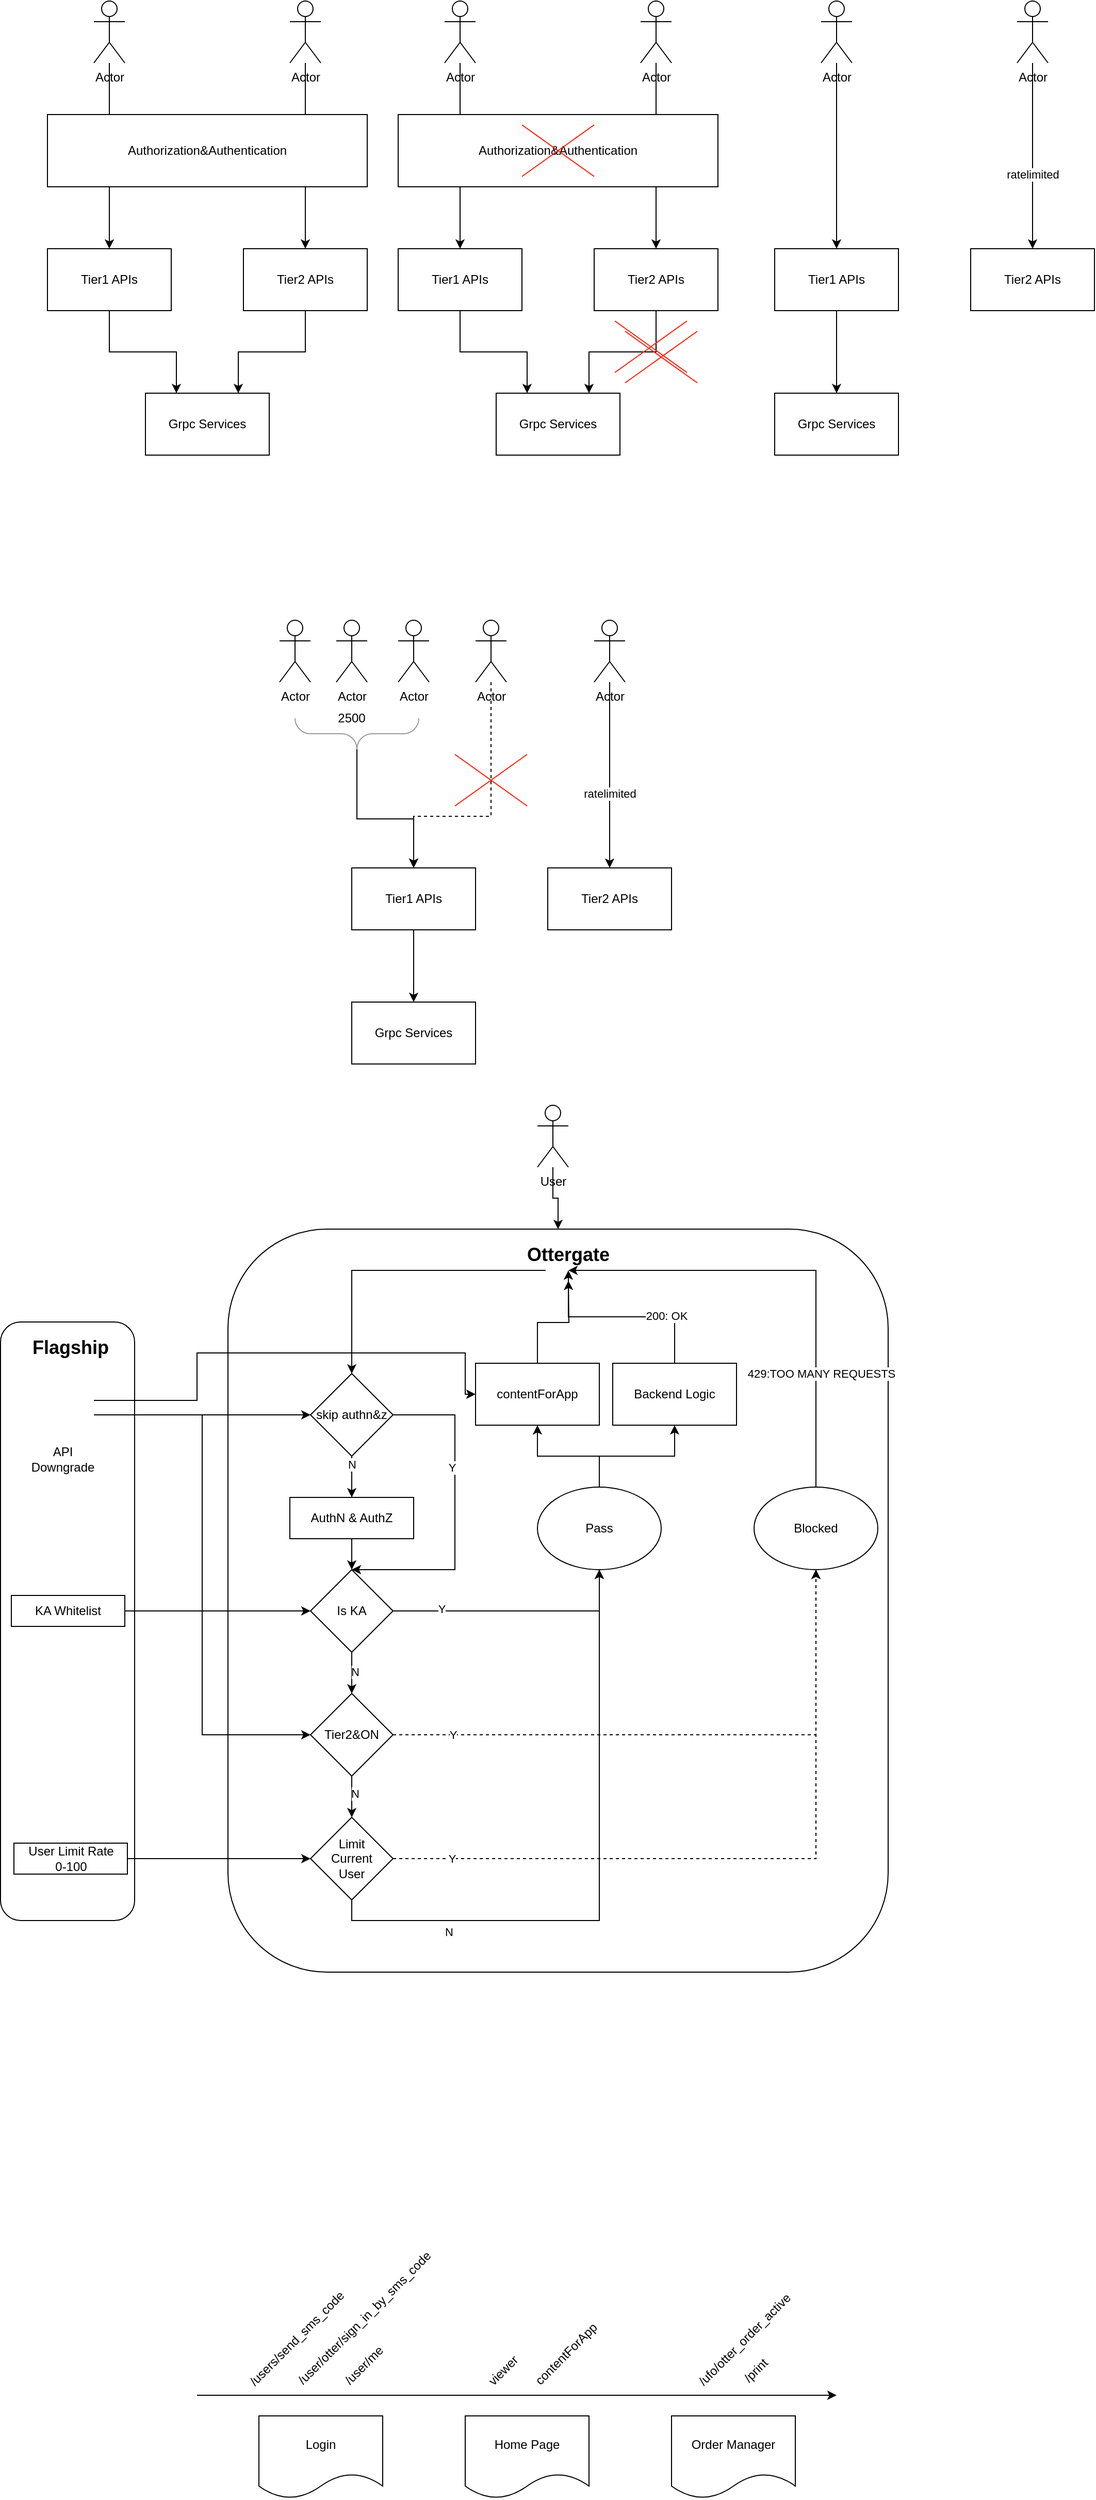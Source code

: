 <mxfile version="21.6.8" type="github">
  <diagram name="Page-1" id="HigoGXE5F1L-oP3TMgxl">
    <mxGraphModel dx="1391" dy="1130" grid="1" gridSize="10" guides="1" tooltips="1" connect="1" arrows="1" fold="1" page="1" pageScale="1" pageWidth="850" pageHeight="1100" math="0" shadow="0">
      <root>
        <mxCell id="0" />
        <mxCell id="1" parent="0" />
        <mxCell id="3wtRpa9zUvnlP66Nhv2E-26" value="" style="rounded=1;whiteSpace=wrap;html=1;" vertex="1" parent="1">
          <mxGeometry x="260" y="1240" width="640" height="720" as="geometry" />
        </mxCell>
        <mxCell id="6AUmhATwHjRcd2S4S1oP-8" style="edgeStyle=orthogonalEdgeStyle;rounded=0;orthogonalLoop=1;jettySize=auto;html=1;exitX=0.5;exitY=1;exitDx=0;exitDy=0;entryX=0.25;entryY=0;entryDx=0;entryDy=0;" parent="1" source="6AUmhATwHjRcd2S4S1oP-1" target="6AUmhATwHjRcd2S4S1oP-4" edge="1">
          <mxGeometry relative="1" as="geometry" />
        </mxCell>
        <mxCell id="6AUmhATwHjRcd2S4S1oP-1" value="Tier1 APIs" style="rounded=0;whiteSpace=wrap;html=1;" parent="1" vertex="1">
          <mxGeometry x="85" y="290" width="120" height="60" as="geometry" />
        </mxCell>
        <mxCell id="6AUmhATwHjRcd2S4S1oP-9" style="edgeStyle=orthogonalEdgeStyle;rounded=0;orthogonalLoop=1;jettySize=auto;html=1;exitX=0.5;exitY=1;exitDx=0;exitDy=0;entryX=0.75;entryY=0;entryDx=0;entryDy=0;" parent="1" source="6AUmhATwHjRcd2S4S1oP-2" target="6AUmhATwHjRcd2S4S1oP-4" edge="1">
          <mxGeometry relative="1" as="geometry" />
        </mxCell>
        <mxCell id="6AUmhATwHjRcd2S4S1oP-2" value="Tier2 APIs" style="rounded=0;whiteSpace=wrap;html=1;" parent="1" vertex="1">
          <mxGeometry x="275" y="290" width="120" height="60" as="geometry" />
        </mxCell>
        <mxCell id="6AUmhATwHjRcd2S4S1oP-13" style="edgeStyle=orthogonalEdgeStyle;rounded=0;orthogonalLoop=1;jettySize=auto;html=1;" parent="1" source="6AUmhATwHjRcd2S4S1oP-3" target="6AUmhATwHjRcd2S4S1oP-1" edge="1">
          <mxGeometry relative="1" as="geometry" />
        </mxCell>
        <mxCell id="6AUmhATwHjRcd2S4S1oP-3" value="Actor" style="shape=umlActor;verticalLabelPosition=bottom;verticalAlign=top;html=1;outlineConnect=0;" parent="1" vertex="1">
          <mxGeometry x="130" y="50" width="30" height="60" as="geometry" />
        </mxCell>
        <mxCell id="6AUmhATwHjRcd2S4S1oP-4" value="Grpc Services" style="rounded=0;whiteSpace=wrap;html=1;" parent="1" vertex="1">
          <mxGeometry x="180" y="430" width="120" height="60" as="geometry" />
        </mxCell>
        <mxCell id="6AUmhATwHjRcd2S4S1oP-7" style="edgeStyle=orthogonalEdgeStyle;rounded=0;orthogonalLoop=1;jettySize=auto;html=1;" parent="1" source="6AUmhATwHjRcd2S4S1oP-5" target="6AUmhATwHjRcd2S4S1oP-2" edge="1">
          <mxGeometry relative="1" as="geometry" />
        </mxCell>
        <mxCell id="6AUmhATwHjRcd2S4S1oP-5" value="Actor" style="shape=umlActor;verticalLabelPosition=bottom;verticalAlign=top;html=1;outlineConnect=0;" parent="1" vertex="1">
          <mxGeometry x="320" y="50" width="30" height="60" as="geometry" />
        </mxCell>
        <mxCell id="6AUmhATwHjRcd2S4S1oP-10" value="Authorization&amp;amp;Authentication" style="rounded=0;whiteSpace=wrap;html=1;" parent="1" vertex="1">
          <mxGeometry x="85" y="160" width="310" height="70" as="geometry" />
        </mxCell>
        <mxCell id="6AUmhATwHjRcd2S4S1oP-14" style="edgeStyle=orthogonalEdgeStyle;rounded=0;orthogonalLoop=1;jettySize=auto;html=1;exitX=0.5;exitY=1;exitDx=0;exitDy=0;entryX=0.25;entryY=0;entryDx=0;entryDy=0;" parent="1" source="6AUmhATwHjRcd2S4S1oP-15" target="6AUmhATwHjRcd2S4S1oP-20" edge="1">
          <mxGeometry relative="1" as="geometry" />
        </mxCell>
        <mxCell id="6AUmhATwHjRcd2S4S1oP-15" value="Tier1 APIs" style="rounded=0;whiteSpace=wrap;html=1;" parent="1" vertex="1">
          <mxGeometry x="425" y="290" width="120" height="60" as="geometry" />
        </mxCell>
        <mxCell id="6AUmhATwHjRcd2S4S1oP-16" style="edgeStyle=orthogonalEdgeStyle;rounded=0;orthogonalLoop=1;jettySize=auto;html=1;exitX=0.5;exitY=1;exitDx=0;exitDy=0;entryX=0.75;entryY=0;entryDx=0;entryDy=0;" parent="1" source="6AUmhATwHjRcd2S4S1oP-17" target="6AUmhATwHjRcd2S4S1oP-20" edge="1">
          <mxGeometry relative="1" as="geometry" />
        </mxCell>
        <mxCell id="6AUmhATwHjRcd2S4S1oP-17" value="Tier2 APIs" style="rounded=0;whiteSpace=wrap;html=1;" parent="1" vertex="1">
          <mxGeometry x="615" y="290" width="120" height="60" as="geometry" />
        </mxCell>
        <mxCell id="6AUmhATwHjRcd2S4S1oP-18" style="edgeStyle=orthogonalEdgeStyle;rounded=0;orthogonalLoop=1;jettySize=auto;html=1;" parent="1" source="6AUmhATwHjRcd2S4S1oP-19" target="6AUmhATwHjRcd2S4S1oP-15" edge="1">
          <mxGeometry relative="1" as="geometry">
            <Array as="points">
              <mxPoint x="485" y="220" />
              <mxPoint x="485" y="220" />
            </Array>
          </mxGeometry>
        </mxCell>
        <mxCell id="6AUmhATwHjRcd2S4S1oP-19" value="Actor" style="shape=umlActor;verticalLabelPosition=bottom;verticalAlign=top;html=1;outlineConnect=0;" parent="1" vertex="1">
          <mxGeometry x="470" y="50" width="30" height="60" as="geometry" />
        </mxCell>
        <mxCell id="6AUmhATwHjRcd2S4S1oP-20" value="Grpc Services" style="rounded=0;whiteSpace=wrap;html=1;" parent="1" vertex="1">
          <mxGeometry x="520" y="430" width="120" height="60" as="geometry" />
        </mxCell>
        <mxCell id="6AUmhATwHjRcd2S4S1oP-21" style="edgeStyle=orthogonalEdgeStyle;rounded=0;orthogonalLoop=1;jettySize=auto;html=1;" parent="1" source="6AUmhATwHjRcd2S4S1oP-22" target="6AUmhATwHjRcd2S4S1oP-17" edge="1">
          <mxGeometry relative="1" as="geometry" />
        </mxCell>
        <mxCell id="6AUmhATwHjRcd2S4S1oP-22" value="Actor" style="shape=umlActor;verticalLabelPosition=bottom;verticalAlign=top;html=1;outlineConnect=0;" parent="1" vertex="1">
          <mxGeometry x="660" y="50" width="30" height="60" as="geometry" />
        </mxCell>
        <mxCell id="6AUmhATwHjRcd2S4S1oP-23" value="Authorization&amp;amp;Authentication" style="rounded=0;whiteSpace=wrap;html=1;" parent="1" vertex="1">
          <mxGeometry x="425" y="160" width="310" height="70" as="geometry" />
        </mxCell>
        <mxCell id="6AUmhATwHjRcd2S4S1oP-26" value="" style="group" parent="1" vertex="1" connectable="0">
          <mxGeometry x="545" y="170" width="70" height="50" as="geometry" />
        </mxCell>
        <mxCell id="6AUmhATwHjRcd2S4S1oP-24" value="" style="endArrow=none;html=1;rounded=0;strokeColor=#FF1900;" parent="6AUmhATwHjRcd2S4S1oP-26" edge="1">
          <mxGeometry width="50" height="50" relative="1" as="geometry">
            <mxPoint y="50" as="sourcePoint" />
            <mxPoint x="70" as="targetPoint" />
          </mxGeometry>
        </mxCell>
        <mxCell id="6AUmhATwHjRcd2S4S1oP-25" value="" style="endArrow=none;html=1;rounded=0;strokeColor=#FF1900;" parent="6AUmhATwHjRcd2S4S1oP-26" edge="1">
          <mxGeometry width="50" height="50" relative="1" as="geometry">
            <mxPoint as="sourcePoint" />
            <mxPoint x="70" y="50" as="targetPoint" />
          </mxGeometry>
        </mxCell>
        <mxCell id="6AUmhATwHjRcd2S4S1oP-27" value="" style="group" parent="1" vertex="1" connectable="0">
          <mxGeometry x="635" y="360" width="70" height="50" as="geometry" />
        </mxCell>
        <mxCell id="6AUmhATwHjRcd2S4S1oP-28" value="" style="endArrow=none;html=1;rounded=0;strokeColor=#FF1900;" parent="6AUmhATwHjRcd2S4S1oP-27" edge="1">
          <mxGeometry width="50" height="50" relative="1" as="geometry">
            <mxPoint y="50" as="sourcePoint" />
            <mxPoint x="70" as="targetPoint" />
          </mxGeometry>
        </mxCell>
        <mxCell id="6AUmhATwHjRcd2S4S1oP-29" value="" style="endArrow=none;html=1;rounded=0;strokeColor=#FF1900;" parent="6AUmhATwHjRcd2S4S1oP-27" edge="1">
          <mxGeometry width="50" height="50" relative="1" as="geometry">
            <mxPoint as="sourcePoint" />
            <mxPoint x="70" y="50" as="targetPoint" />
          </mxGeometry>
        </mxCell>
        <mxCell id="6AUmhATwHjRcd2S4S1oP-30" style="edgeStyle=orthogonalEdgeStyle;rounded=0;orthogonalLoop=1;jettySize=auto;html=1;exitX=0.5;exitY=1;exitDx=0;exitDy=0;entryX=0.5;entryY=0;entryDx=0;entryDy=0;" parent="1" source="6AUmhATwHjRcd2S4S1oP-31" target="6AUmhATwHjRcd2S4S1oP-36" edge="1">
          <mxGeometry relative="1" as="geometry" />
        </mxCell>
        <mxCell id="6AUmhATwHjRcd2S4S1oP-31" value="Tier1 APIs" style="rounded=0;whiteSpace=wrap;html=1;" parent="1" vertex="1">
          <mxGeometry x="790" y="290" width="120" height="60" as="geometry" />
        </mxCell>
        <mxCell id="6AUmhATwHjRcd2S4S1oP-33" value="Tier2 APIs" style="rounded=0;whiteSpace=wrap;html=1;" parent="1" vertex="1">
          <mxGeometry x="980" y="290" width="120" height="60" as="geometry" />
        </mxCell>
        <mxCell id="6AUmhATwHjRcd2S4S1oP-34" style="edgeStyle=orthogonalEdgeStyle;rounded=0;orthogonalLoop=1;jettySize=auto;html=1;" parent="1" source="6AUmhATwHjRcd2S4S1oP-35" target="6AUmhATwHjRcd2S4S1oP-31" edge="1">
          <mxGeometry relative="1" as="geometry" />
        </mxCell>
        <mxCell id="6AUmhATwHjRcd2S4S1oP-35" value="Actor" style="shape=umlActor;verticalLabelPosition=bottom;verticalAlign=top;html=1;outlineConnect=0;" parent="1" vertex="1">
          <mxGeometry x="835" y="50" width="30" height="60" as="geometry" />
        </mxCell>
        <mxCell id="6AUmhATwHjRcd2S4S1oP-36" value="Grpc Services" style="rounded=0;whiteSpace=wrap;html=1;" parent="1" vertex="1">
          <mxGeometry x="790" y="430" width="120" height="60" as="geometry" />
        </mxCell>
        <mxCell id="6AUmhATwHjRcd2S4S1oP-37" style="edgeStyle=orthogonalEdgeStyle;rounded=0;orthogonalLoop=1;jettySize=auto;html=1;" parent="1" source="6AUmhATwHjRcd2S4S1oP-38" target="6AUmhATwHjRcd2S4S1oP-33" edge="1">
          <mxGeometry relative="1" as="geometry" />
        </mxCell>
        <mxCell id="6AUmhATwHjRcd2S4S1oP-40" value="ratelimited" style="edgeLabel;html=1;align=center;verticalAlign=middle;resizable=0;points=[];" parent="6AUmhATwHjRcd2S4S1oP-37" vertex="1" connectable="0">
          <mxGeometry x="0.183" relative="1" as="geometry">
            <mxPoint y="1" as="offset" />
          </mxGeometry>
        </mxCell>
        <mxCell id="6AUmhATwHjRcd2S4S1oP-38" value="Actor" style="shape=umlActor;verticalLabelPosition=bottom;verticalAlign=top;html=1;outlineConnect=0;" parent="1" vertex="1">
          <mxGeometry x="1025" y="50" width="30" height="60" as="geometry" />
        </mxCell>
        <mxCell id="3wtRpa9zUvnlP66Nhv2E-1" style="edgeStyle=orthogonalEdgeStyle;rounded=0;orthogonalLoop=1;jettySize=auto;html=1;exitX=0.5;exitY=1;exitDx=0;exitDy=0;entryX=0.5;entryY=0;entryDx=0;entryDy=0;" edge="1" parent="1" source="3wtRpa9zUvnlP66Nhv2E-2" target="3wtRpa9zUvnlP66Nhv2E-6">
          <mxGeometry relative="1" as="geometry" />
        </mxCell>
        <mxCell id="3wtRpa9zUvnlP66Nhv2E-2" value="Tier1 APIs" style="rounded=0;whiteSpace=wrap;html=1;" vertex="1" parent="1">
          <mxGeometry x="380" y="890" width="120" height="60" as="geometry" />
        </mxCell>
        <mxCell id="3wtRpa9zUvnlP66Nhv2E-3" value="Tier2 APIs" style="rounded=0;whiteSpace=wrap;html=1;" vertex="1" parent="1">
          <mxGeometry x="570" y="890" width="120" height="60" as="geometry" />
        </mxCell>
        <mxCell id="3wtRpa9zUvnlP66Nhv2E-4" style="edgeStyle=orthogonalEdgeStyle;rounded=0;orthogonalLoop=1;jettySize=auto;html=1;exitX=0.5;exitY=0.286;exitDx=0;exitDy=0;exitPerimeter=0;" edge="1" parent="1" source="3wtRpa9zUvnlP66Nhv2E-15" target="3wtRpa9zUvnlP66Nhv2E-2">
          <mxGeometry relative="1" as="geometry" />
        </mxCell>
        <mxCell id="3wtRpa9zUvnlP66Nhv2E-5" value="Actor" style="shape=umlActor;verticalLabelPosition=bottom;verticalAlign=top;html=1;outlineConnect=0;" vertex="1" parent="1">
          <mxGeometry x="425" y="650" width="30" height="60" as="geometry" />
        </mxCell>
        <mxCell id="3wtRpa9zUvnlP66Nhv2E-6" value="Grpc Services" style="rounded=0;whiteSpace=wrap;html=1;" vertex="1" parent="1">
          <mxGeometry x="380" y="1020" width="120" height="60" as="geometry" />
        </mxCell>
        <mxCell id="3wtRpa9zUvnlP66Nhv2E-7" style="edgeStyle=orthogonalEdgeStyle;rounded=0;orthogonalLoop=1;jettySize=auto;html=1;" edge="1" parent="1" source="3wtRpa9zUvnlP66Nhv2E-9" target="3wtRpa9zUvnlP66Nhv2E-3">
          <mxGeometry relative="1" as="geometry" />
        </mxCell>
        <mxCell id="3wtRpa9zUvnlP66Nhv2E-8" value="ratelimited" style="edgeLabel;html=1;align=center;verticalAlign=middle;resizable=0;points=[];" vertex="1" connectable="0" parent="3wtRpa9zUvnlP66Nhv2E-7">
          <mxGeometry x="0.183" relative="1" as="geometry">
            <mxPoint y="1" as="offset" />
          </mxGeometry>
        </mxCell>
        <mxCell id="3wtRpa9zUvnlP66Nhv2E-9" value="Actor" style="shape=umlActor;verticalLabelPosition=bottom;verticalAlign=top;html=1;outlineConnect=0;" vertex="1" parent="1">
          <mxGeometry x="615" y="650" width="30" height="60" as="geometry" />
        </mxCell>
        <mxCell id="3wtRpa9zUvnlP66Nhv2E-10" value="Actor" style="shape=umlActor;verticalLabelPosition=bottom;verticalAlign=top;html=1;outlineConnect=0;" vertex="1" parent="1">
          <mxGeometry x="365" y="650" width="30" height="60" as="geometry" />
        </mxCell>
        <mxCell id="3wtRpa9zUvnlP66Nhv2E-17" style="edgeStyle=orthogonalEdgeStyle;rounded=0;orthogonalLoop=1;jettySize=auto;html=1;dashed=1;" edge="1" parent="1" source="3wtRpa9zUvnlP66Nhv2E-11" target="3wtRpa9zUvnlP66Nhv2E-2">
          <mxGeometry relative="1" as="geometry">
            <Array as="points">
              <mxPoint x="515" y="840" />
              <mxPoint x="440" y="840" />
            </Array>
          </mxGeometry>
        </mxCell>
        <mxCell id="3wtRpa9zUvnlP66Nhv2E-11" value="Actor" style="shape=umlActor;verticalLabelPosition=bottom;verticalAlign=top;html=1;outlineConnect=0;" vertex="1" parent="1">
          <mxGeometry x="500" y="650" width="30" height="60" as="geometry" />
        </mxCell>
        <mxCell id="3wtRpa9zUvnlP66Nhv2E-12" value="Actor" style="shape=umlActor;verticalLabelPosition=bottom;verticalAlign=top;html=1;outlineConnect=0;" vertex="1" parent="1">
          <mxGeometry x="310" y="650" width="30" height="60" as="geometry" />
        </mxCell>
        <mxCell id="3wtRpa9zUvnlP66Nhv2E-15" value="" style="labelPosition=right;align=left;strokeWidth=1;shape=mxgraph.mockup.markup.curlyBrace;html=1;shadow=0;dashed=0;strokeColor=#999999;direction=north;rotation=-90;" vertex="1" parent="1">
          <mxGeometry x="350" y="700" width="70" height="120" as="geometry" />
        </mxCell>
        <mxCell id="3wtRpa9zUvnlP66Nhv2E-16" value="2500" style="text;html=1;strokeColor=none;fillColor=none;align=center;verticalAlign=middle;whiteSpace=wrap;rounded=0;" vertex="1" parent="1">
          <mxGeometry x="350" y="730" width="60" height="30" as="geometry" />
        </mxCell>
        <mxCell id="3wtRpa9zUvnlP66Nhv2E-18" value="" style="group" vertex="1" connectable="0" parent="1">
          <mxGeometry x="480" y="780" width="70" height="50" as="geometry" />
        </mxCell>
        <mxCell id="3wtRpa9zUvnlP66Nhv2E-19" value="" style="endArrow=none;html=1;rounded=0;strokeColor=#FF1900;" edge="1" parent="3wtRpa9zUvnlP66Nhv2E-18">
          <mxGeometry width="50" height="50" relative="1" as="geometry">
            <mxPoint y="50" as="sourcePoint" />
            <mxPoint x="70" as="targetPoint" />
          </mxGeometry>
        </mxCell>
        <mxCell id="3wtRpa9zUvnlP66Nhv2E-20" value="" style="endArrow=none;html=1;rounded=0;strokeColor=#FF1900;" edge="1" parent="3wtRpa9zUvnlP66Nhv2E-18">
          <mxGeometry width="50" height="50" relative="1" as="geometry">
            <mxPoint as="sourcePoint" />
            <mxPoint x="70" y="50" as="targetPoint" />
          </mxGeometry>
        </mxCell>
        <mxCell id="3wtRpa9zUvnlP66Nhv2E-21" value="" style="group" vertex="1" connectable="0" parent="1">
          <mxGeometry x="645" y="370" width="70" height="50" as="geometry" />
        </mxCell>
        <mxCell id="3wtRpa9zUvnlP66Nhv2E-22" value="" style="endArrow=none;html=1;rounded=0;strokeColor=#FF1900;" edge="1" parent="3wtRpa9zUvnlP66Nhv2E-21">
          <mxGeometry width="50" height="50" relative="1" as="geometry">
            <mxPoint y="50" as="sourcePoint" />
            <mxPoint x="70" as="targetPoint" />
          </mxGeometry>
        </mxCell>
        <mxCell id="3wtRpa9zUvnlP66Nhv2E-23" value="" style="endArrow=none;html=1;rounded=0;strokeColor=#FF1900;" edge="1" parent="3wtRpa9zUvnlP66Nhv2E-21">
          <mxGeometry width="50" height="50" relative="1" as="geometry">
            <mxPoint as="sourcePoint" />
            <mxPoint x="70" y="50" as="targetPoint" />
          </mxGeometry>
        </mxCell>
        <mxCell id="3wtRpa9zUvnlP66Nhv2E-32" style="edgeStyle=orthogonalEdgeStyle;rounded=0;orthogonalLoop=1;jettySize=auto;html=1;entryX=0.5;entryY=0;entryDx=0;entryDy=0;exitX=0.5;exitY=1;exitDx=0;exitDy=0;" edge="1" parent="1" source="3wtRpa9zUvnlP66Nhv2E-78" target="3wtRpa9zUvnlP66Nhv2E-31">
          <mxGeometry relative="1" as="geometry">
            <mxPoint x="380" y="1440" as="sourcePoint" />
          </mxGeometry>
        </mxCell>
        <mxCell id="3wtRpa9zUvnlP66Nhv2E-80" value="N" style="edgeLabel;html=1;align=center;verticalAlign=middle;resizable=0;points=[];" vertex="1" connectable="0" parent="3wtRpa9zUvnlP66Nhv2E-32">
          <mxGeometry x="-0.6" relative="1" as="geometry">
            <mxPoint as="offset" />
          </mxGeometry>
        </mxCell>
        <mxCell id="3wtRpa9zUvnlP66Nhv2E-29" style="edgeStyle=orthogonalEdgeStyle;rounded=0;orthogonalLoop=1;jettySize=auto;html=1;entryX=0.5;entryY=0;entryDx=0;entryDy=0;" edge="1" parent="1" source="3wtRpa9zUvnlP66Nhv2E-25" target="3wtRpa9zUvnlP66Nhv2E-26">
          <mxGeometry relative="1" as="geometry" />
        </mxCell>
        <mxCell id="3wtRpa9zUvnlP66Nhv2E-25" value="User" style="shape=umlActor;verticalLabelPosition=bottom;verticalAlign=top;html=1;outlineConnect=0;" vertex="1" parent="1">
          <mxGeometry x="560" y="1120" width="30" height="60" as="geometry" />
        </mxCell>
        <mxCell id="3wtRpa9zUvnlP66Nhv2E-30" style="edgeStyle=orthogonalEdgeStyle;rounded=0;orthogonalLoop=1;jettySize=auto;html=1;exitX=0.133;exitY=1;exitDx=0;exitDy=0;entryX=0.5;entryY=0;entryDx=0;entryDy=0;exitPerimeter=0;" edge="1" parent="1" source="3wtRpa9zUvnlP66Nhv2E-27" target="3wtRpa9zUvnlP66Nhv2E-78">
          <mxGeometry relative="1" as="geometry">
            <mxPoint x="380" y="1410" as="targetPoint" />
            <Array as="points">
              <mxPoint x="380" y="1280" />
            </Array>
          </mxGeometry>
        </mxCell>
        <mxCell id="3wtRpa9zUvnlP66Nhv2E-27" value="&lt;b&gt;&lt;font style=&quot;font-size: 18px;&quot;&gt;Ottergate&lt;/font&gt;&lt;/b&gt;" style="text;html=1;strokeColor=none;fillColor=none;align=center;verticalAlign=middle;whiteSpace=wrap;rounded=0;" vertex="1" parent="1">
          <mxGeometry x="560" y="1250" width="60" height="30" as="geometry" />
        </mxCell>
        <mxCell id="3wtRpa9zUvnlP66Nhv2E-48" style="edgeStyle=orthogonalEdgeStyle;rounded=0;orthogonalLoop=1;jettySize=auto;html=1;exitX=0.5;exitY=1;exitDx=0;exitDy=0;entryX=0.5;entryY=0;entryDx=0;entryDy=0;" edge="1" parent="1" source="3wtRpa9zUvnlP66Nhv2E-31" target="3wtRpa9zUvnlP66Nhv2E-38">
          <mxGeometry relative="1" as="geometry" />
        </mxCell>
        <mxCell id="3wtRpa9zUvnlP66Nhv2E-31" value="AuthN &amp;amp; AuthZ" style="rounded=0;whiteSpace=wrap;html=1;" vertex="1" parent="1">
          <mxGeometry x="320" y="1500" width="120" height="40" as="geometry" />
        </mxCell>
        <mxCell id="3wtRpa9zUvnlP66Nhv2E-34" value="" style="rounded=1;whiteSpace=wrap;html=1;" vertex="1" parent="1">
          <mxGeometry x="39.5" y="1330" width="130" height="580" as="geometry" />
        </mxCell>
        <mxCell id="3wtRpa9zUvnlP66Nhv2E-35" value="&lt;b&gt;&lt;font style=&quot;font-size: 18px;&quot;&gt;Flagship&lt;/font&gt;&lt;/b&gt;" style="text;html=1;strokeColor=none;fillColor=none;align=center;verticalAlign=middle;whiteSpace=wrap;rounded=0;" vertex="1" parent="1">
          <mxGeometry x="60" y="1340" width="95" height="30" as="geometry" />
        </mxCell>
        <mxCell id="3wtRpa9zUvnlP66Nhv2E-37" style="edgeStyle=orthogonalEdgeStyle;rounded=0;orthogonalLoop=1;jettySize=auto;html=1;exitX=1;exitY=0.5;exitDx=0;exitDy=0;entryX=0;entryY=0.5;entryDx=0;entryDy=0;" edge="1" parent="1" source="3wtRpa9zUvnlP66Nhv2E-36" target="3wtRpa9zUvnlP66Nhv2E-38">
          <mxGeometry relative="1" as="geometry">
            <mxPoint x="320" y="1610" as="targetPoint" />
          </mxGeometry>
        </mxCell>
        <mxCell id="3wtRpa9zUvnlP66Nhv2E-36" value="KA Whitelist" style="rounded=0;whiteSpace=wrap;html=1;" vertex="1" parent="1">
          <mxGeometry x="50" y="1595" width="110" height="30" as="geometry" />
        </mxCell>
        <mxCell id="3wtRpa9zUvnlP66Nhv2E-39" style="edgeStyle=orthogonalEdgeStyle;rounded=0;orthogonalLoop=1;jettySize=auto;html=1;entryX=0.5;entryY=1;entryDx=0;entryDy=0;" edge="1" parent="1" source="3wtRpa9zUvnlP66Nhv2E-38" target="3wtRpa9zUvnlP66Nhv2E-49">
          <mxGeometry relative="1" as="geometry" />
        </mxCell>
        <mxCell id="3wtRpa9zUvnlP66Nhv2E-40" value="Y" style="edgeLabel;html=1;align=center;verticalAlign=middle;resizable=0;points=[];" vertex="1" connectable="0" parent="3wtRpa9zUvnlP66Nhv2E-39">
          <mxGeometry x="-0.608" y="2" relative="1" as="geometry">
            <mxPoint as="offset" />
          </mxGeometry>
        </mxCell>
        <mxCell id="3wtRpa9zUvnlP66Nhv2E-46" style="edgeStyle=orthogonalEdgeStyle;rounded=0;orthogonalLoop=1;jettySize=auto;html=1;exitX=0.5;exitY=1;exitDx=0;exitDy=0;entryX=0.5;entryY=0;entryDx=0;entryDy=0;" edge="1" parent="1" source="3wtRpa9zUvnlP66Nhv2E-38" target="3wtRpa9zUvnlP66Nhv2E-44">
          <mxGeometry relative="1" as="geometry" />
        </mxCell>
        <mxCell id="3wtRpa9zUvnlP66Nhv2E-47" value="N" style="edgeLabel;html=1;align=center;verticalAlign=middle;resizable=0;points=[];" vertex="1" connectable="0" parent="3wtRpa9zUvnlP66Nhv2E-46">
          <mxGeometry x="-0.05" y="3" relative="1" as="geometry">
            <mxPoint as="offset" />
          </mxGeometry>
        </mxCell>
        <mxCell id="3wtRpa9zUvnlP66Nhv2E-38" value="Is KA" style="rhombus;whiteSpace=wrap;html=1;" vertex="1" parent="1">
          <mxGeometry x="340" y="1570" width="80" height="80" as="geometry" />
        </mxCell>
        <mxCell id="3wtRpa9zUvnlP66Nhv2E-76" style="edgeStyle=orthogonalEdgeStyle;rounded=0;orthogonalLoop=1;jettySize=auto;html=1;exitX=1;exitY=0.5;exitDx=0;exitDy=0;entryX=0;entryY=0.5;entryDx=0;entryDy=0;" edge="1" parent="1" source="3wtRpa9zUvnlP66Nhv2E-42" target="3wtRpa9zUvnlP66Nhv2E-52">
          <mxGeometry relative="1" as="geometry" />
        </mxCell>
        <mxCell id="3wtRpa9zUvnlP66Nhv2E-42" value="User Limit Rate&lt;br&gt;0-100" style="rounded=0;whiteSpace=wrap;html=1;" vertex="1" parent="1">
          <mxGeometry x="52.5" y="1835" width="110" height="30" as="geometry" />
        </mxCell>
        <mxCell id="3wtRpa9zUvnlP66Nhv2E-51" style="edgeStyle=orthogonalEdgeStyle;rounded=0;orthogonalLoop=1;jettySize=auto;html=1;exitX=1;exitY=0.5;exitDx=0;exitDy=0;entryX=0.5;entryY=1;entryDx=0;entryDy=0;dashed=1;" edge="1" parent="1" source="3wtRpa9zUvnlP66Nhv2E-44" target="3wtRpa9zUvnlP66Nhv2E-50">
          <mxGeometry relative="1" as="geometry" />
        </mxCell>
        <mxCell id="3wtRpa9zUvnlP66Nhv2E-66" value="Y" style="edgeLabel;html=1;align=center;verticalAlign=middle;resizable=0;points=[];" vertex="1" connectable="0" parent="3wtRpa9zUvnlP66Nhv2E-51">
          <mxGeometry x="-0.873" y="-2" relative="1" as="geometry">
            <mxPoint x="22" y="-2" as="offset" />
          </mxGeometry>
        </mxCell>
        <mxCell id="3wtRpa9zUvnlP66Nhv2E-57" style="edgeStyle=orthogonalEdgeStyle;rounded=0;orthogonalLoop=1;jettySize=auto;html=1;exitX=0.5;exitY=1;exitDx=0;exitDy=0;entryX=0.5;entryY=0;entryDx=0;entryDy=0;" edge="1" parent="1" source="3wtRpa9zUvnlP66Nhv2E-44" target="3wtRpa9zUvnlP66Nhv2E-52">
          <mxGeometry relative="1" as="geometry" />
        </mxCell>
        <mxCell id="3wtRpa9zUvnlP66Nhv2E-58" value="N" style="edgeLabel;html=1;align=center;verticalAlign=middle;resizable=0;points=[];" vertex="1" connectable="0" parent="3wtRpa9zUvnlP66Nhv2E-57">
          <mxGeometry x="-0.15" y="3" relative="1" as="geometry">
            <mxPoint as="offset" />
          </mxGeometry>
        </mxCell>
        <mxCell id="3wtRpa9zUvnlP66Nhv2E-44" value="Tier2&amp;amp;ON" style="rhombus;whiteSpace=wrap;html=1;" vertex="1" parent="1">
          <mxGeometry x="340" y="1690" width="80" height="80" as="geometry" />
        </mxCell>
        <mxCell id="3wtRpa9zUvnlP66Nhv2E-73" style="edgeStyle=orthogonalEdgeStyle;rounded=0;orthogonalLoop=1;jettySize=auto;html=1;exitX=0.5;exitY=0;exitDx=0;exitDy=0;entryX=0.5;entryY=1;entryDx=0;entryDy=0;" edge="1" parent="1" source="3wtRpa9zUvnlP66Nhv2E-49" target="3wtRpa9zUvnlP66Nhv2E-72">
          <mxGeometry relative="1" as="geometry" />
        </mxCell>
        <mxCell id="3wtRpa9zUvnlP66Nhv2E-107" style="edgeStyle=orthogonalEdgeStyle;rounded=0;orthogonalLoop=1;jettySize=auto;html=1;exitX=0.5;exitY=0;exitDx=0;exitDy=0;" edge="1" parent="1" source="3wtRpa9zUvnlP66Nhv2E-49" target="3wtRpa9zUvnlP66Nhv2E-105">
          <mxGeometry relative="1" as="geometry" />
        </mxCell>
        <mxCell id="3wtRpa9zUvnlP66Nhv2E-49" value="Pass" style="ellipse;whiteSpace=wrap;html=1;" vertex="1" parent="1">
          <mxGeometry x="560" y="1490" width="120" height="80" as="geometry" />
        </mxCell>
        <mxCell id="3wtRpa9zUvnlP66Nhv2E-69" style="edgeStyle=orthogonalEdgeStyle;rounded=0;orthogonalLoop=1;jettySize=auto;html=1;exitX=0.5;exitY=0;exitDx=0;exitDy=0;entryX=0.5;entryY=1;entryDx=0;entryDy=0;" edge="1" parent="1" source="3wtRpa9zUvnlP66Nhv2E-50" target="3wtRpa9zUvnlP66Nhv2E-27">
          <mxGeometry relative="1" as="geometry">
            <mxPoint x="680" y="1260" as="targetPoint" />
            <Array as="points">
              <mxPoint x="830" y="1280" />
            </Array>
          </mxGeometry>
        </mxCell>
        <mxCell id="3wtRpa9zUvnlP66Nhv2E-70" value="429:TOO MANY REQUESTS" style="edgeLabel;html=1;align=center;verticalAlign=middle;resizable=0;points=[];" vertex="1" connectable="0" parent="3wtRpa9zUvnlP66Nhv2E-69">
          <mxGeometry x="0.189" y="2" relative="1" as="geometry">
            <mxPoint x="62" y="98" as="offset" />
          </mxGeometry>
        </mxCell>
        <mxCell id="3wtRpa9zUvnlP66Nhv2E-50" value="Blocked" style="ellipse;whiteSpace=wrap;html=1;" vertex="1" parent="1">
          <mxGeometry x="770" y="1490" width="120" height="80" as="geometry" />
        </mxCell>
        <mxCell id="3wtRpa9zUvnlP66Nhv2E-55" style="edgeStyle=orthogonalEdgeStyle;rounded=0;orthogonalLoop=1;jettySize=auto;html=1;entryX=0.5;entryY=1;entryDx=0;entryDy=0;dashed=1;" edge="1" parent="1" source="3wtRpa9zUvnlP66Nhv2E-52" target="3wtRpa9zUvnlP66Nhv2E-50">
          <mxGeometry relative="1" as="geometry" />
        </mxCell>
        <mxCell id="3wtRpa9zUvnlP66Nhv2E-56" value="Y" style="edgeLabel;html=1;align=center;verticalAlign=middle;resizable=0;points=[];" vertex="1" connectable="0" parent="3wtRpa9zUvnlP66Nhv2E-55">
          <mxGeometry x="-0.746" y="-1" relative="1" as="geometry">
            <mxPoint x="-31" y="-1" as="offset" />
          </mxGeometry>
        </mxCell>
        <mxCell id="3wtRpa9zUvnlP66Nhv2E-62" style="edgeStyle=orthogonalEdgeStyle;rounded=0;orthogonalLoop=1;jettySize=auto;html=1;exitX=0.5;exitY=1;exitDx=0;exitDy=0;entryX=0.5;entryY=1;entryDx=0;entryDy=0;" edge="1" parent="1" source="3wtRpa9zUvnlP66Nhv2E-52" target="3wtRpa9zUvnlP66Nhv2E-49">
          <mxGeometry relative="1" as="geometry">
            <mxPoint x="380" y="1930" as="targetPoint" />
          </mxGeometry>
        </mxCell>
        <mxCell id="3wtRpa9zUvnlP66Nhv2E-63" value="N" style="edgeLabel;html=1;align=center;verticalAlign=middle;resizable=0;points=[];" vertex="1" connectable="0" parent="3wtRpa9zUvnlP66Nhv2E-62">
          <mxGeometry x="0.1" relative="1" as="geometry">
            <mxPoint x="-146" y="81" as="offset" />
          </mxGeometry>
        </mxCell>
        <mxCell id="3wtRpa9zUvnlP66Nhv2E-52" value="Limit &lt;br&gt;Current&lt;br&gt;User" style="rhombus;whiteSpace=wrap;html=1;" vertex="1" parent="1">
          <mxGeometry x="340" y="1810" width="80" height="80" as="geometry" />
        </mxCell>
        <mxCell id="3wtRpa9zUvnlP66Nhv2E-75" style="edgeStyle=orthogonalEdgeStyle;rounded=0;orthogonalLoop=1;jettySize=auto;html=1;exitX=0.5;exitY=0;exitDx=0;exitDy=0;entryX=0.5;entryY=1;entryDx=0;entryDy=0;" edge="1" parent="1" source="3wtRpa9zUvnlP66Nhv2E-72" target="3wtRpa9zUvnlP66Nhv2E-27">
          <mxGeometry relative="1" as="geometry" />
        </mxCell>
        <mxCell id="3wtRpa9zUvnlP66Nhv2E-88" value="200: OK" style="edgeLabel;html=1;align=center;verticalAlign=middle;resizable=0;points=[];" vertex="1" connectable="0" parent="3wtRpa9zUvnlP66Nhv2E-75">
          <mxGeometry x="-0.446" y="-1" relative="1" as="geometry">
            <mxPoint as="offset" />
          </mxGeometry>
        </mxCell>
        <mxCell id="3wtRpa9zUvnlP66Nhv2E-72" value="Backend Logic" style="rounded=0;whiteSpace=wrap;html=1;" vertex="1" parent="1">
          <mxGeometry x="633" y="1370" width="120" height="60" as="geometry" />
        </mxCell>
        <mxCell id="3wtRpa9zUvnlP66Nhv2E-81" style="edgeStyle=orthogonalEdgeStyle;rounded=0;orthogonalLoop=1;jettySize=auto;html=1;exitX=1;exitY=0.5;exitDx=0;exitDy=0;entryX=0.5;entryY=0;entryDx=0;entryDy=0;" edge="1" parent="1" source="3wtRpa9zUvnlP66Nhv2E-78" target="3wtRpa9zUvnlP66Nhv2E-38">
          <mxGeometry relative="1" as="geometry">
            <Array as="points">
              <mxPoint x="480" y="1420" />
              <mxPoint x="480" y="1570" />
            </Array>
          </mxGeometry>
        </mxCell>
        <mxCell id="3wtRpa9zUvnlP66Nhv2E-82" value="Y" style="edgeLabel;html=1;align=center;verticalAlign=middle;resizable=0;points=[];" vertex="1" connectable="0" parent="3wtRpa9zUvnlP66Nhv2E-81">
          <mxGeometry x="-0.285" y="-3" relative="1" as="geometry">
            <mxPoint as="offset" />
          </mxGeometry>
        </mxCell>
        <mxCell id="3wtRpa9zUvnlP66Nhv2E-78" value="skip authn&amp;amp;z" style="rhombus;whiteSpace=wrap;html=1;" vertex="1" parent="1">
          <mxGeometry x="340" y="1380" width="80" height="80" as="geometry" />
        </mxCell>
        <mxCell id="3wtRpa9zUvnlP66Nhv2E-86" style="edgeStyle=orthogonalEdgeStyle;rounded=0;orthogonalLoop=1;jettySize=auto;html=1;exitX=1;exitY=0.5;exitDx=0;exitDy=0;entryX=0;entryY=0.5;entryDx=0;entryDy=0;" edge="1" parent="1" source="3wtRpa9zUvnlP66Nhv2E-83" target="3wtRpa9zUvnlP66Nhv2E-78">
          <mxGeometry relative="1" as="geometry" />
        </mxCell>
        <mxCell id="3wtRpa9zUvnlP66Nhv2E-87" style="edgeStyle=orthogonalEdgeStyle;rounded=0;orthogonalLoop=1;jettySize=auto;html=1;exitX=1;exitY=0.5;exitDx=0;exitDy=0;entryX=0;entryY=0.5;entryDx=0;entryDy=0;" edge="1" parent="1" source="3wtRpa9zUvnlP66Nhv2E-83" target="3wtRpa9zUvnlP66Nhv2E-44">
          <mxGeometry relative="1" as="geometry">
            <mxPoint x="190" y="1460" as="targetPoint" />
          </mxGeometry>
        </mxCell>
        <mxCell id="3wtRpa9zUvnlP66Nhv2E-106" style="edgeStyle=orthogonalEdgeStyle;rounded=0;orthogonalLoop=1;jettySize=auto;html=1;exitX=1;exitY=0.25;exitDx=0;exitDy=0;entryX=0;entryY=0.5;entryDx=0;entryDy=0;" edge="1" parent="1" source="3wtRpa9zUvnlP66Nhv2E-83" target="3wtRpa9zUvnlP66Nhv2E-105">
          <mxGeometry relative="1" as="geometry">
            <Array as="points">
              <mxPoint x="230" y="1406" />
              <mxPoint x="230" y="1360" />
              <mxPoint x="490" y="1360" />
              <mxPoint x="490" y="1400" />
            </Array>
          </mxGeometry>
        </mxCell>
        <mxCell id="3wtRpa9zUvnlP66Nhv2E-83" value="" style="shape=image;html=1;verticalAlign=top;verticalLabelPosition=bottom;labelBackgroundColor=#ffffff;imageAspect=0;aspect=fixed;image=https://cdn0.iconfinder.com/data/icons/simple-lines-filled/32/40_Close_Switch_Off_Power_Switcher_Button-128.png" vertex="1" parent="1">
          <mxGeometry x="74" y="1392" width="56" height="56" as="geometry" />
        </mxCell>
        <mxCell id="3wtRpa9zUvnlP66Nhv2E-85" value="API Downgrade" style="text;html=1;strokeColor=none;fillColor=none;align=center;verticalAlign=middle;whiteSpace=wrap;rounded=0;" vertex="1" parent="1">
          <mxGeometry x="70" y="1448" width="60" height="30" as="geometry" />
        </mxCell>
        <mxCell id="3wtRpa9zUvnlP66Nhv2E-89" value="" style="endArrow=classic;html=1;rounded=0;" edge="1" parent="1">
          <mxGeometry width="50" height="50" relative="1" as="geometry">
            <mxPoint x="230" y="2370" as="sourcePoint" />
            <mxPoint x="850" y="2370" as="targetPoint" />
          </mxGeometry>
        </mxCell>
        <mxCell id="3wtRpa9zUvnlP66Nhv2E-95" value="Login" style="shape=document;whiteSpace=wrap;html=1;boundedLbl=1;" vertex="1" parent="1">
          <mxGeometry x="290" y="2390" width="120" height="80" as="geometry" />
        </mxCell>
        <mxCell id="3wtRpa9zUvnlP66Nhv2E-96" value="Home Page" style="shape=document;whiteSpace=wrap;html=1;boundedLbl=1;" vertex="1" parent="1">
          <mxGeometry x="490" y="2390" width="120" height="80" as="geometry" />
        </mxCell>
        <mxCell id="3wtRpa9zUvnlP66Nhv2E-97" value="Order Manager" style="shape=document;whiteSpace=wrap;html=1;boundedLbl=1;" vertex="1" parent="1">
          <mxGeometry x="690" y="2390" width="120" height="80" as="geometry" />
        </mxCell>
        <mxCell id="3wtRpa9zUvnlP66Nhv2E-98" value="viewer&lt;span id=&quot;docs-internal-guid-a79cc3fb-7fff-8919-7466-1b3d34687d6c&quot;&gt;&lt;/span&gt;" style="text;html=1;strokeColor=none;fillColor=none;align=center;verticalAlign=middle;whiteSpace=wrap;rounded=0;rotation=-45;" vertex="1" parent="1">
          <mxGeometry x="482" y="2331" width="90" height="30" as="geometry" />
        </mxCell>
        <mxCell id="3wtRpa9zUvnlP66Nhv2E-99" value="contentForApp&lt;span id=&quot;docs-internal-guid-a79cc3fb-7fff-8919-7466-1b3d34687d6c&quot;&gt;&lt;/span&gt;" style="text;html=1;strokeColor=none;fillColor=none;align=center;verticalAlign=middle;whiteSpace=wrap;rounded=0;rotation=-45;" vertex="1" parent="1">
          <mxGeometry x="543" y="2315" width="90" height="30" as="geometry" />
        </mxCell>
        <mxCell id="3wtRpa9zUvnlP66Nhv2E-100" value="/users/send_sms_code&lt;span id=&quot;docs-internal-guid-a79cc3fb-7fff-8919-7466-1b3d34687d6c&quot;&gt;&lt;/span&gt;" style="text;html=1;strokeColor=none;fillColor=none;align=center;verticalAlign=middle;whiteSpace=wrap;rounded=0;rotation=-45;" vertex="1" parent="1">
          <mxGeometry x="282" y="2300" width="90" height="30" as="geometry" />
        </mxCell>
        <mxCell id="3wtRpa9zUvnlP66Nhv2E-101" value="/user/otter/sign_in_by_sms_code&lt;span id=&quot;docs-internal-guid-2db6acbd-7fff-c69a-876f-b11e98b1c85f&quot;&gt;&lt;/span&gt;" style="text;html=1;strokeColor=none;fillColor=none;align=center;verticalAlign=middle;whiteSpace=wrap;rounded=0;rotation=-45;" vertex="1" parent="1">
          <mxGeometry x="295" y="2280" width="195" height="30" as="geometry" />
        </mxCell>
        <mxCell id="3wtRpa9zUvnlP66Nhv2E-102" value="/user/me&lt;span id=&quot;docs-internal-guid-2db6acbd-7fff-c69a-876f-b11e98b1c85f&quot;&gt;&lt;/span&gt;" style="text;html=1;strokeColor=none;fillColor=none;align=center;verticalAlign=middle;whiteSpace=wrap;rounded=0;rotation=-45;" vertex="1" parent="1">
          <mxGeometry x="352" y="2326" width="80" height="30" as="geometry" />
        </mxCell>
        <mxCell id="3wtRpa9zUvnlP66Nhv2E-103" value="/ufo/otter_order_active&lt;span id=&quot;docs-internal-guid-a79cc3fb-7fff-8919-7466-1b3d34687d6c&quot;&gt;&lt;/span&gt;" style="text;html=1;strokeColor=none;fillColor=none;align=center;verticalAlign=middle;whiteSpace=wrap;rounded=0;rotation=-45;" vertex="1" parent="1">
          <mxGeometry x="716" y="2301" width="90" height="30" as="geometry" />
        </mxCell>
        <mxCell id="3wtRpa9zUvnlP66Nhv2E-104" value="/print" style="text;html=1;strokeColor=none;fillColor=none;align=center;verticalAlign=middle;whiteSpace=wrap;rounded=0;rotation=-45;" vertex="1" parent="1">
          <mxGeometry x="727" y="2331" width="90" height="30" as="geometry" />
        </mxCell>
        <mxCell id="3wtRpa9zUvnlP66Nhv2E-108" style="edgeStyle=orthogonalEdgeStyle;rounded=0;orthogonalLoop=1;jettySize=auto;html=1;exitX=0.5;exitY=0;exitDx=0;exitDy=0;" edge="1" parent="1" source="3wtRpa9zUvnlP66Nhv2E-105">
          <mxGeometry relative="1" as="geometry">
            <mxPoint x="590" y="1290" as="targetPoint" />
          </mxGeometry>
        </mxCell>
        <mxCell id="3wtRpa9zUvnlP66Nhv2E-105" value="contentForApp" style="rounded=0;whiteSpace=wrap;html=1;" vertex="1" parent="1">
          <mxGeometry x="500" y="1370" width="120" height="60" as="geometry" />
        </mxCell>
      </root>
    </mxGraphModel>
  </diagram>
</mxfile>

